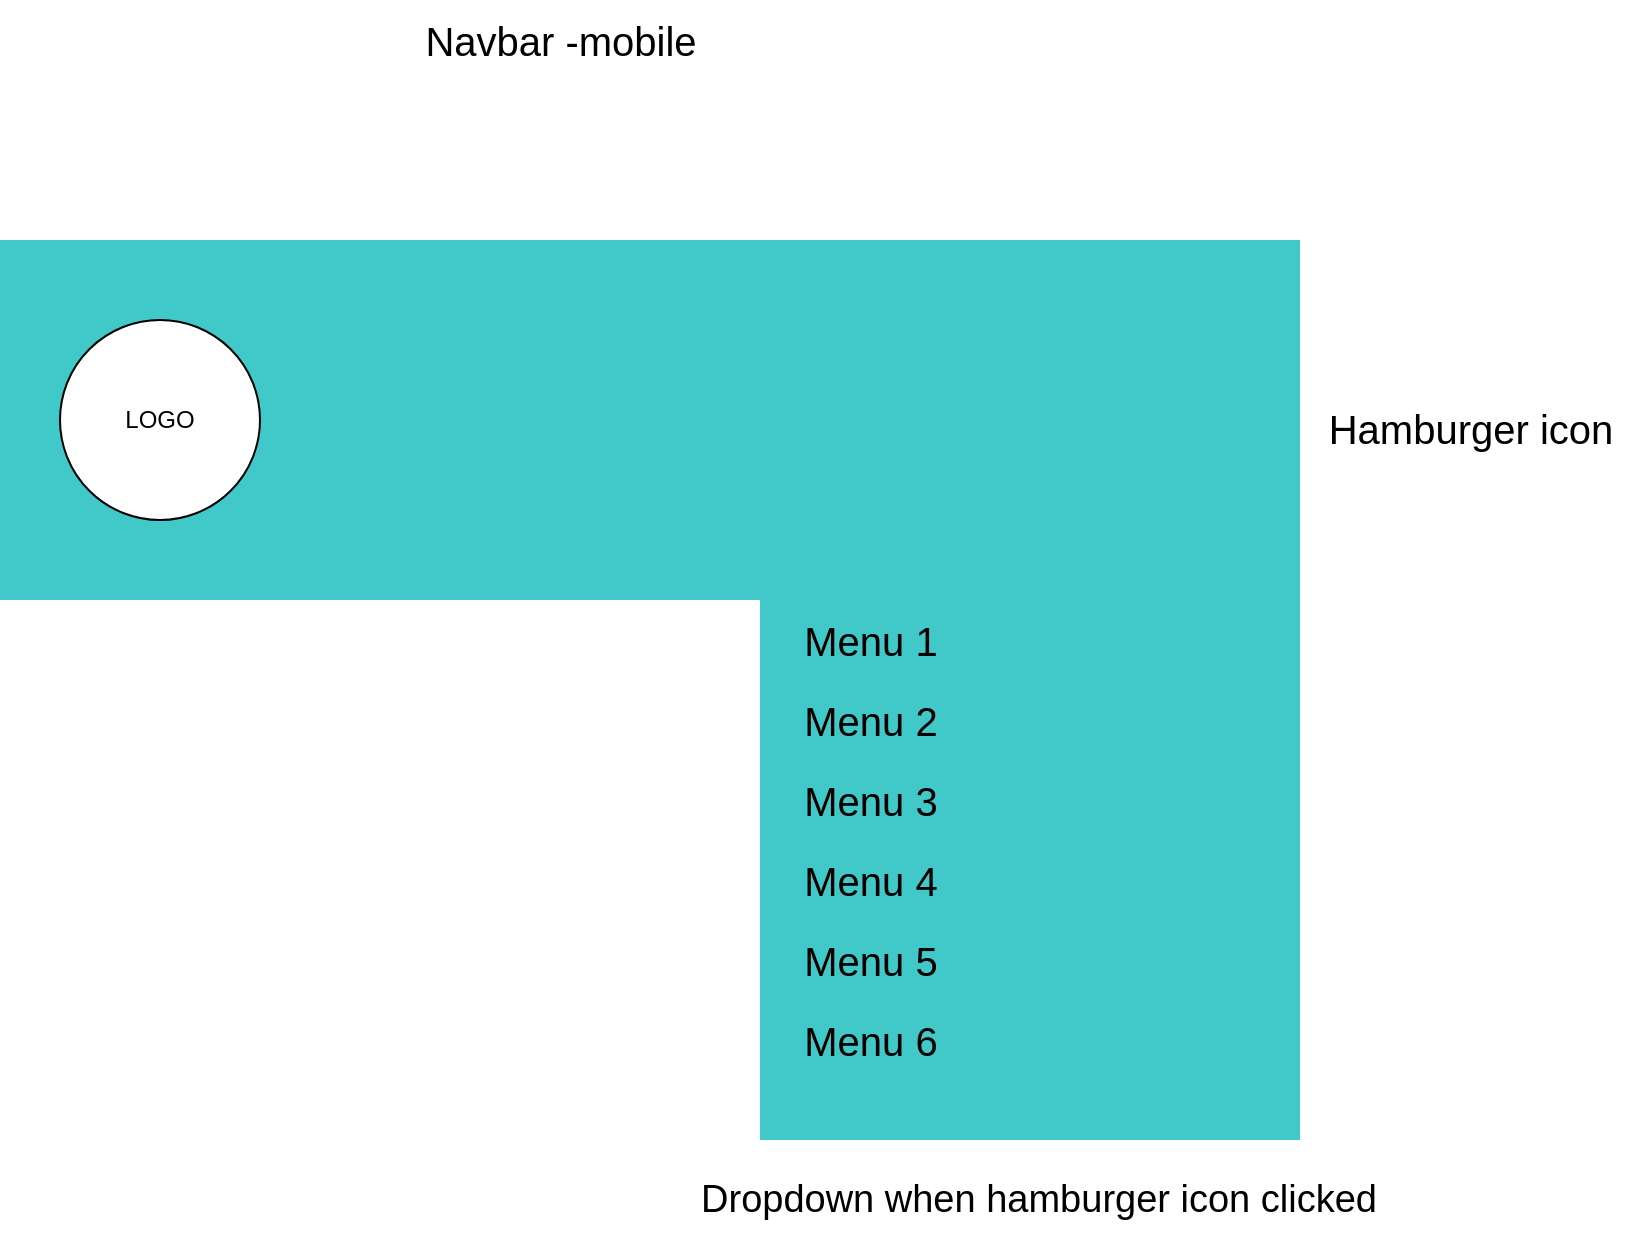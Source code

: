 <mxfile>
    <diagram id="kzd7g-3dxtVqDRoavwOo" name="Page-1">
        <mxGraphModel dx="617" dy="306" grid="1" gridSize="10" guides="1" tooltips="1" connect="1" arrows="1" fold="1" page="1" pageScale="1" pageWidth="827" pageHeight="1169" math="0" shadow="0">
            <root>
                <mxCell id="0"/>
                <mxCell id="1" parent="0"/>
                <mxCell id="UOO7fNZQluvXVKN6bC9T-1" value="" style="rounded=0;whiteSpace=wrap;html=1;fillColor=#41C8C8;strokeColor=none;" parent="1" vertex="1">
                    <mxGeometry x="80" y="240" width="650" height="180" as="geometry"/>
                </mxCell>
                <mxCell id="UOO7fNZQluvXVKN6bC9T-4" value="" style="shape=image;html=1;verticalAlign=top;verticalLabelPosition=bottom;labelBackgroundColor=#ffffff;imageAspect=0;aspect=fixed;image=https://cdn4.iconfinder.com/data/icons/evil-icons-user-interface/64/menu-128.png" parent="1" vertex="1">
                    <mxGeometry x="660" y="310" width="44" height="44" as="geometry"/>
                </mxCell>
                <mxCell id="UOO7fNZQluvXVKN6bC9T-5" value="" style="whiteSpace=wrap;html=1;aspect=fixed;fillColor=#41C8C8;strokeColor=none;align=left;rounded=0;fontFamily=Helvetica;" parent="1" vertex="1">
                    <mxGeometry x="460" y="420" width="270" height="270" as="geometry"/>
                </mxCell>
                <mxCell id="UOO7fNZQluvXVKN6bC9T-6" value="Menu 1" style="text;html=1;resizable=0;autosize=1;align=center;verticalAlign=middle;points=[];fillColor=none;strokeColor=none;rounded=0;fontSize=20;" parent="1" vertex="1">
                    <mxGeometry x="470" y="420" width="90" height="40" as="geometry"/>
                </mxCell>
                <mxCell id="UOO7fNZQluvXVKN6bC9T-7" value="Menu 2" style="text;html=1;resizable=0;autosize=1;align=center;verticalAlign=middle;points=[];fillColor=none;strokeColor=none;rounded=0;fontSize=20;" parent="1" vertex="1">
                    <mxGeometry x="470" y="460" width="90" height="40" as="geometry"/>
                </mxCell>
                <mxCell id="UOO7fNZQluvXVKN6bC9T-8" value="Menu 3" style="text;html=1;resizable=0;autosize=1;align=center;verticalAlign=middle;points=[];fillColor=none;strokeColor=none;rounded=0;fontSize=20;" parent="1" vertex="1">
                    <mxGeometry x="470" y="500" width="90" height="40" as="geometry"/>
                </mxCell>
                <mxCell id="UOO7fNZQluvXVKN6bC9T-9" value="Menu 4" style="text;html=1;resizable=0;autosize=1;align=center;verticalAlign=middle;points=[];fillColor=none;strokeColor=none;rounded=0;fontSize=20;" parent="1" vertex="1">
                    <mxGeometry x="470" y="540" width="90" height="40" as="geometry"/>
                </mxCell>
                <mxCell id="UOO7fNZQluvXVKN6bC9T-10" value="Menu 5" style="text;html=1;resizable=0;autosize=1;align=center;verticalAlign=middle;points=[];fillColor=none;strokeColor=none;rounded=0;fontSize=20;" parent="1" vertex="1">
                    <mxGeometry x="470" y="580" width="90" height="40" as="geometry"/>
                </mxCell>
                <mxCell id="UOO7fNZQluvXVKN6bC9T-11" value="&lt;font style=&quot;font-size: 20px;&quot;&gt;Menu 6&lt;/font&gt;" style="text;html=1;resizable=0;autosize=1;align=center;verticalAlign=middle;points=[];fillColor=none;strokeColor=none;rounded=0;fontSize=23;" parent="1" vertex="1">
                    <mxGeometry x="470" y="620" width="90" height="40" as="geometry"/>
                </mxCell>
                <mxCell id="UOO7fNZQluvXVKN6bC9T-12" value="LOGO" style="ellipse;whiteSpace=wrap;html=1;aspect=fixed;" parent="1" vertex="1">
                    <mxGeometry x="110" y="280" width="100" height="100" as="geometry"/>
                </mxCell>
                <mxCell id="UOO7fNZQluvXVKN6bC9T-13" value="&lt;font style=&quot;font-size: 19px;&quot;&gt;Dropdown when hamburger icon clicked&lt;/font&gt;" style="text;html=1;resizable=0;autosize=1;align=center;verticalAlign=middle;points=[];fillColor=none;strokeColor=none;rounded=0;" parent="1" vertex="1">
                    <mxGeometry x="419" y="700" width="360" height="40" as="geometry"/>
                </mxCell>
                <mxCell id="UOO7fNZQluvXVKN6bC9T-15" value="Hamburger icon" style="text;html=1;resizable=0;autosize=1;align=center;verticalAlign=middle;points=[];fillColor=none;strokeColor=none;rounded=0;fontFamily=Helvetica;fontSize=20;" parent="1" vertex="1">
                    <mxGeometry x="730" y="314" width="170" height="40" as="geometry"/>
                </mxCell>
                <mxCell id="UOO7fNZQluvXVKN6bC9T-16" value="Navbar -mobile" style="text;html=1;resizable=0;autosize=1;align=center;verticalAlign=middle;points=[];fillColor=none;strokeColor=none;rounded=0;fontFamily=Helvetica;fontSize=20;" parent="1" vertex="1">
                    <mxGeometry x="280" y="120" width="160" height="40" as="geometry"/>
                </mxCell>
            </root>
        </mxGraphModel>
    </diagram>
</mxfile>